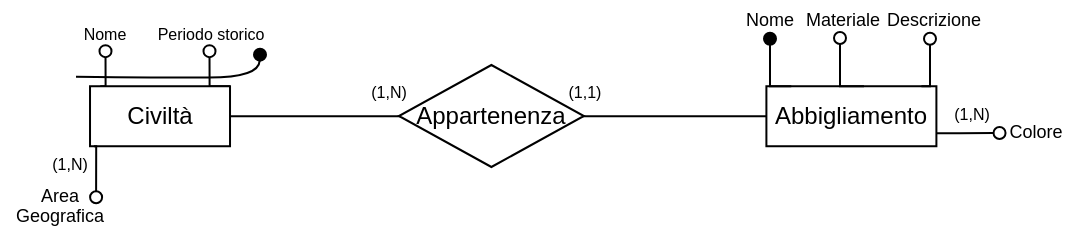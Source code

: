 <mxfile version="24.2.5" type="device">
  <diagram id="Avwy3I0sDr_zfv2t6Y0p" name="Pagina-1">
    <mxGraphModel dx="677" dy="401" grid="1" gridSize="10" guides="1" tooltips="1" connect="1" arrows="1" fold="1" page="1" pageScale="1" pageWidth="827" pageHeight="1169" math="0" shadow="0">
      <root>
        <mxCell id="0" />
        <mxCell id="1" parent="0" />
        <mxCell id="5qnr2D2VNsju1ugXRNja-2" value="Abbigliamento" style="whiteSpace=wrap;html=1;align=center;" vertex="1" parent="1">
          <mxGeometry x="591.2" y="82.12" width="85" height="30" as="geometry" />
        </mxCell>
        <mxCell id="5qnr2D2VNsju1ugXRNja-10" value="&lt;font style=&quot;font-size: 8px;&quot;&gt;Periodo storico&lt;/font&gt;" style="text;html=1;align=center;verticalAlign=middle;whiteSpace=wrap;rounded=0;" vertex="1" parent="1">
          <mxGeometry x="278.12" y="40" width="71" height="29" as="geometry" />
        </mxCell>
        <mxCell id="5qnr2D2VNsju1ugXRNja-11" value="&lt;font style=&quot;font-size: 8px;&quot;&gt;Nome&lt;/font&gt;" style="text;html=1;align=center;verticalAlign=middle;whiteSpace=wrap;rounded=0;" vertex="1" parent="1">
          <mxGeometry x="228.56" y="40" width="63" height="30" as="geometry" />
        </mxCell>
        <mxCell id="5qnr2D2VNsju1ugXRNja-13" value="&lt;font style=&quot;font-size: 9px;&quot;&gt;Materiale&lt;/font&gt;" style="text;html=1;align=center;verticalAlign=middle;whiteSpace=wrap;rounded=0;" vertex="1" parent="1">
          <mxGeometry x="612" y="40.37" width="35" height="15" as="geometry" />
        </mxCell>
        <mxCell id="5qnr2D2VNsju1ugXRNja-39" value="&lt;span style=&quot;font-size: 8px;&quot;&gt;(1,N)&lt;/span&gt;" style="text;html=1;align=center;verticalAlign=middle;whiteSpace=wrap;rounded=1;strokeColor=none;glass=0;" vertex="1" parent="1">
          <mxGeometry x="391.0" y="80.37" width="22.5" height="6.75" as="geometry" />
        </mxCell>
        <mxCell id="5qnr2D2VNsju1ugXRNja-44" value="&lt;font style=&quot;font-size: 8px;&quot;&gt;(1,N)&lt;/font&gt;" style="text;html=1;align=center;verticalAlign=middle;whiteSpace=wrap;rounded=1;strokeColor=none;glass=0;" vertex="1" parent="1">
          <mxGeometry x="668.7" y="87.12" width="50" height="15" as="geometry" />
        </mxCell>
        <mxCell id="5qnr2D2VNsju1ugXRNja-55" value="&lt;font style=&quot;font-size: 9px;&quot;&gt;Descrizione&lt;/font&gt;" style="text;html=1;align=center;verticalAlign=middle;whiteSpace=wrap;rounded=0;" vertex="1" parent="1">
          <mxGeometry x="655" y="41.37" width="40" height="14" as="geometry" />
        </mxCell>
        <mxCell id="5qnr2D2VNsju1ugXRNja-56" value="&lt;font style=&quot;font-size: 9px;&quot;&gt;Colore&lt;/font&gt;" style="text;html=1;align=center;verticalAlign=middle;whiteSpace=wrap;rounded=0;" vertex="1" parent="1">
          <mxGeometry x="706.2" y="95.12" width="40" height="17" as="geometry" />
        </mxCell>
        <mxCell id="5qnr2D2VNsju1ugXRNja-57" style="edgeStyle=orthogonalEdgeStyle;rounded=0;orthogonalLoop=1;jettySize=auto;html=1;exitX=1.011;exitY=0.878;exitDx=0;exitDy=0;endArrow=oval;endFill=0;exitPerimeter=0;" edge="1" parent="1">
          <mxGeometry relative="1" as="geometry">
            <mxPoint x="676.205" y="105.57" as="sourcePoint" />
            <mxPoint x="707.77" y="105.48" as="targetPoint" />
            <Array as="points">
              <mxPoint x="687.77" y="105.48" />
              <mxPoint x="687.77" y="105.48" />
            </Array>
          </mxGeometry>
        </mxCell>
        <mxCell id="5qnr2D2VNsju1ugXRNja-59" value="&lt;font style=&quot;font-size: 9px;&quot;&gt;Nome&lt;/font&gt;" style="text;html=1;align=center;verticalAlign=middle;whiteSpace=wrap;rounded=0;" vertex="1" parent="1">
          <mxGeometry x="573" y="39.37" width="40" height="17" as="geometry" />
        </mxCell>
        <mxCell id="5qnr2D2VNsju1ugXRNja-61" style="edgeStyle=orthogonalEdgeStyle;rounded=0;orthogonalLoop=1;jettySize=auto;html=1;endArrow=oval;endFill=1;" edge="1" parent="1">
          <mxGeometry relative="1" as="geometry">
            <mxPoint x="603.63" y="82.12" as="sourcePoint" />
            <mxPoint x="593" y="58.37" as="targetPoint" />
            <Array as="points">
              <mxPoint x="603.63" y="82.12" />
            </Array>
          </mxGeometry>
        </mxCell>
        <mxCell id="5qnr2D2VNsju1ugXRNja-62" value="&lt;font style=&quot;font-size: 8px;&quot;&gt;(1,1)&lt;/font&gt;" style="text;html=1;align=center;verticalAlign=middle;whiteSpace=wrap;rounded=1;strokeColor=none;glass=0;" vertex="1" parent="1">
          <mxGeometry x="488.7" y="80.37" width="22.5" height="6.75" as="geometry" />
        </mxCell>
        <mxCell id="5qnr2D2VNsju1ugXRNja-113" style="edgeStyle=orthogonalEdgeStyle;rounded=0;orthogonalLoop=1;jettySize=auto;html=1;exitX=0.25;exitY=0;exitDx=0;exitDy=0;entryX=0.5;entryY=1;entryDx=0;entryDy=0;endArrow=oval;endFill=0;" edge="1" parent="1">
          <mxGeometry relative="1" as="geometry">
            <mxPoint x="260.75" y="64.58" as="targetPoint" />
            <mxPoint x="258.13" y="82.08" as="sourcePoint" />
          </mxGeometry>
        </mxCell>
        <mxCell id="5qnr2D2VNsju1ugXRNja-114" style="edgeStyle=orthogonalEdgeStyle;rounded=0;orthogonalLoop=1;jettySize=auto;html=1;exitX=1;exitY=0;exitDx=0;exitDy=0;entryX=0.25;entryY=1;entryDx=0;entryDy=0;endArrow=oval;endFill=0;" edge="1" parent="1" source="5qnr2D2VNsju1ugXRNja-115">
          <mxGeometry relative="1" as="geometry">
            <mxPoint x="312.75" y="64.58" as="targetPoint" />
            <mxPoint x="325.63" y="82.08" as="sourcePoint" />
          </mxGeometry>
        </mxCell>
        <mxCell id="5qnr2D2VNsju1ugXRNja-115" value="Civiltà" style="whiteSpace=wrap;html=1;align=center;" vertex="1" parent="1">
          <mxGeometry x="253.01" y="82.12" width="70" height="30" as="geometry" />
        </mxCell>
        <mxCell id="5qnr2D2VNsju1ugXRNja-116" value="" style="curved=1;endArrow=oval;html=1;rounded=0;entryX=0.642;entryY=0.924;entryDx=0;entryDy=0;entryPerimeter=0;endFill=1;" edge="1" parent="1">
          <mxGeometry width="50" height="50" relative="1" as="geometry">
            <mxPoint x="246" y="77.32" as="sourcePoint" />
            <mxPoint x="338" y="66.32" as="targetPoint" />
            <Array as="points">
              <mxPoint x="287.45" y="77.77" />
              <mxPoint x="337.45" y="77.77" />
            </Array>
          </mxGeometry>
        </mxCell>
        <mxCell id="5qnr2D2VNsju1ugXRNja-117" value="&lt;font style=&quot;font-size: 8px;&quot;&gt;(1,N)&lt;/font&gt;" style="text;html=1;align=center;verticalAlign=middle;whiteSpace=wrap;rounded=1;strokeColor=none;glass=0;" vertex="1" parent="1">
          <mxGeometry x="218.01" y="112.12" width="50" height="15" as="geometry" />
        </mxCell>
        <mxCell id="5qnr2D2VNsju1ugXRNja-118" value="&lt;p style=&quot;line-height: 70%;&quot;&gt;&lt;font style=&quot;font-size: 9px;&quot;&gt;Area Geografica&lt;/font&gt;&lt;/p&gt;" style="text;html=1;align=center;verticalAlign=middle;whiteSpace=wrap;rounded=0;" vertex="1" parent="1">
          <mxGeometry x="208.01" y="126.12" width="60" height="30" as="geometry" />
        </mxCell>
        <mxCell id="5qnr2D2VNsju1ugXRNja-119" style="edgeStyle=orthogonalEdgeStyle;rounded=0;orthogonalLoop=1;jettySize=auto;html=1;exitX=0.25;exitY=1;exitDx=0;exitDy=0;endArrow=oval;endFill=0;" edge="1" parent="1">
          <mxGeometry relative="1" as="geometry">
            <mxPoint x="254.96" y="112.12" as="sourcePoint" />
            <mxPoint x="256.05" y="137.62" as="targetPoint" />
          </mxGeometry>
        </mxCell>
        <mxCell id="5qnr2D2VNsju1ugXRNja-144" value="" style="endArrow=none;html=1;rounded=0;entryX=1;entryY=0.5;entryDx=0;entryDy=0;exitX=0;exitY=0.5;exitDx=0;exitDy=0;" edge="1" parent="1" source="5qnr2D2VNsju1ugXRNja-2" target="5qnr2D2VNsju1ugXRNja-115">
          <mxGeometry width="50" height="50" relative="1" as="geometry">
            <mxPoint x="410" y="97" as="sourcePoint" />
            <mxPoint x="392.91" y="82.12" as="targetPoint" />
          </mxGeometry>
        </mxCell>
        <mxCell id="5qnr2D2VNsju1ugXRNja-169" style="edgeStyle=orthogonalEdgeStyle;rounded=0;orthogonalLoop=1;jettySize=auto;html=1;endArrow=oval;endFill=0;" edge="1" parent="1">
          <mxGeometry relative="1" as="geometry">
            <mxPoint x="640" y="82.12" as="sourcePoint" />
            <mxPoint x="628" y="58" as="targetPoint" />
            <Array as="points">
              <mxPoint x="640" y="82.12" />
            </Array>
          </mxGeometry>
        </mxCell>
        <mxCell id="5qnr2D2VNsju1ugXRNja-170" style="edgeStyle=orthogonalEdgeStyle;rounded=0;orthogonalLoop=1;jettySize=auto;html=1;endArrow=oval;endFill=0;" edge="1" parent="1">
          <mxGeometry relative="1" as="geometry">
            <mxPoint x="668.7" y="82.12" as="sourcePoint" />
            <mxPoint x="673" y="58.37" as="targetPoint" />
            <Array as="points">
              <mxPoint x="668.7" y="82.12" />
            </Array>
          </mxGeometry>
        </mxCell>
        <mxCell id="5qnr2D2VNsju1ugXRNja-63" value="Appartenenza" style="shape=rhombus;perimeter=rhombusPerimeter;whiteSpace=wrap;html=1;align=center;" vertex="1" parent="1">
          <mxGeometry x="407.45" y="71.5" width="92.5" height="51" as="geometry" />
        </mxCell>
      </root>
    </mxGraphModel>
  </diagram>
</mxfile>
